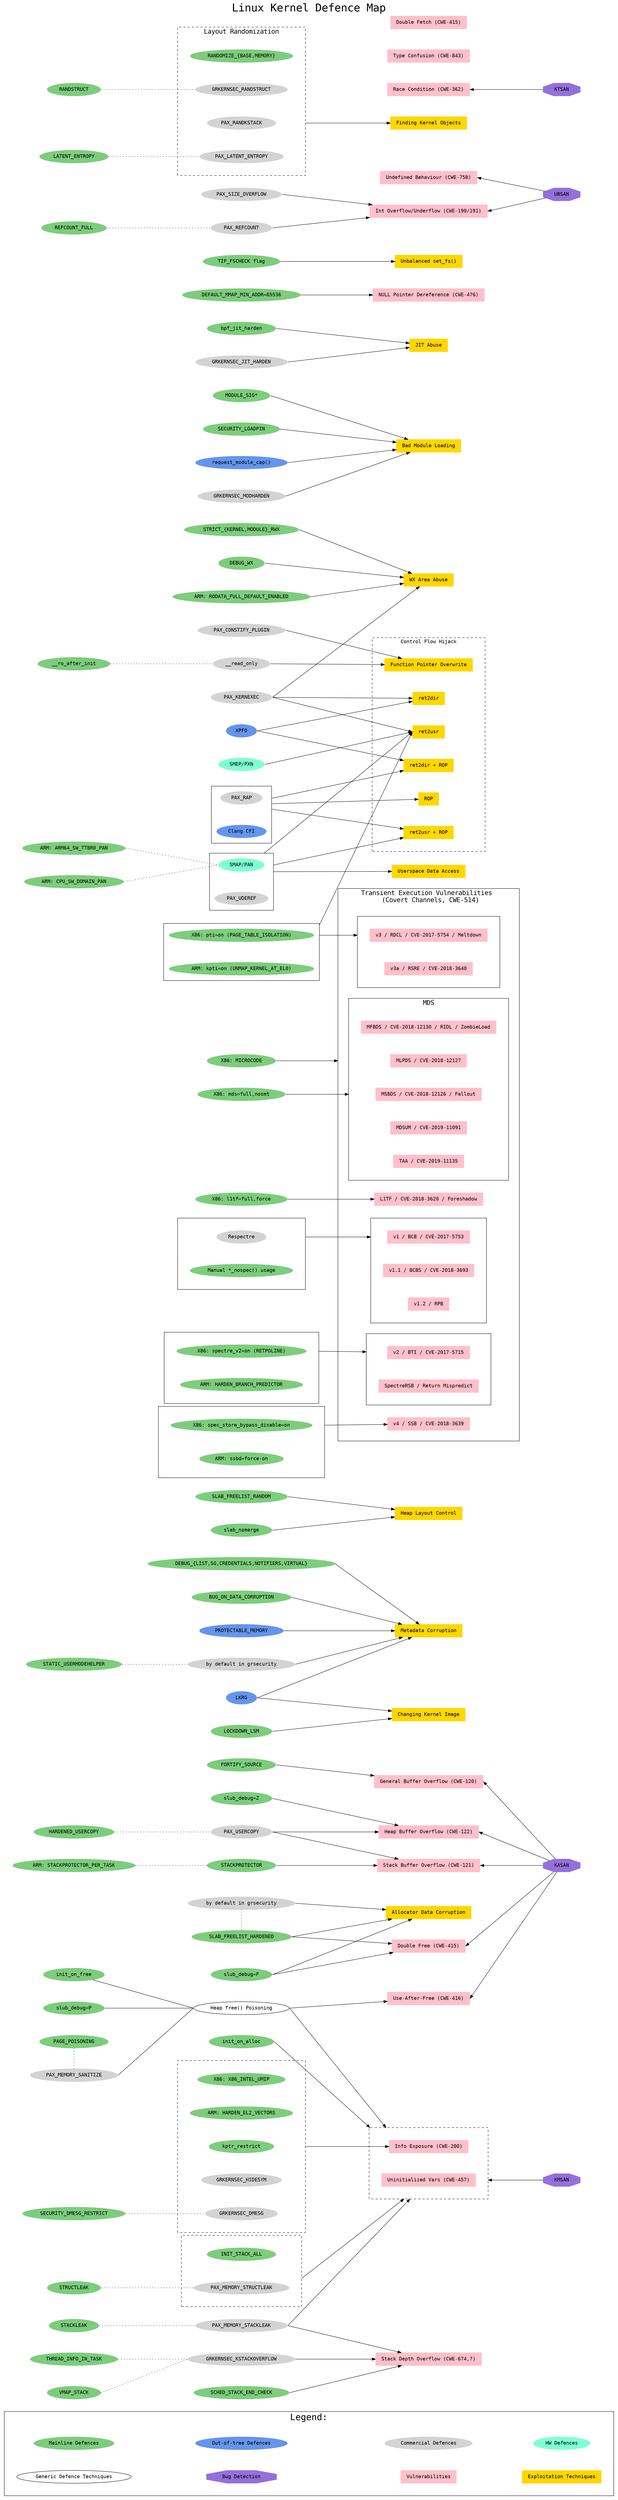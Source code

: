 //
// Linux Kernel Defence Map shows the relations between:
//  - vulnerability classes / exploitation techniques,
//  - kernel defences,
//  - bug detection means.
//
// Author: Alexander Popov <alex.popov@linux.com>
//
// License terms: GNU General Public License (GPL), version 3.0.
// For details see LICENSE file.
//
// N.B. The node connections don't mean "full mitigation". These connections
// represent some kind of relation. So ideally, this map should help to navigate
// in documentation and Linux kernel sources.
//
// It is written in DOT language.
// How to generate svg:
//    dot -Tsvg linux-kernel-defence-map.dot -o linux-kernel-defence-map.svg
//
// References:
//
//  - The State of Kernel Self Protection by Kees Cook
//     https://outflux.net/slides/2018/lca/kspp.pdf
//
//  - grsecurity features
//     https://grsecurity.net/features.php
//
//  - Linux kernel security documentation:
//     https://www.kernel.org/doc/html/latest/security/self-protection.html
//
//  - Linux kernel mitigation checklist by Shawn C
//     https://github.com/hardenedlinux/grsecurity-101-tutorials/blob/master/kernel_mitigation.md
//

digraph {
  labelloc=top;
  fontsize=30;
  fontname=monospace;
  label="Linux Kernel Defence Map";
  compound=true;
  nodesep=0.8;
  splines=line;

  rankdir=LR;
  node [style=filled, fontname=monospace, margin="0.22,0.055"];

  subgraph cluster_legend {
    fontsize=25;
    label="Legend:";
    margin=35;

    "Mainline Defences" [shape=oval, color=palegreen3];
    "Out-of-tree Defences" [shape=oval, color=cornflowerblue];
    "Commercial Defences" [shape=oval, color=lightgrey];
    "HW Defences" [shape=oval, color=aquamarine];
    "Generic Defence Techniques" [shape=oval, color=black, style=solid];
    "Bug Detection" [shape=octagon, color=mediumpurple];
    "Vulnerabilities" [shape=box, color=pink];
    "Exploitation Techniques" [shape=box, color=gold];
  }

  // For pretty legend layout:
  edge [arrowhead=none, style=invis];
  "Mainline Defences":e -> "Out-of-tree Defences";
  "Out-of-tree Defences":e -> "Commercial Defences";
  "Commercial Defences":e -> "HW Defences";
  "Generic Defence Techniques":e -> "Bug Detection";
  "Bug Detection":e -> "Vulnerabilities";
  "Vulnerabilities":e -> "Exploitation Techniques";


  // Defences
  {
    rank=same;

    // Generic Defence Techniques
    node [shape=oval, color=black, style=solid];
    "Heap free() Poisoning";

    // Mainline Defences
    node [shape=oval, color=palegreen3, style=filled];
    "STACKPROTECTOR";
    "FORTIFY_SOURCE";
    "DEBUG_{LIST,SG,CREDENTIALS,NOTIFIERS,VIRTUAL}";
    "SLAB_FREELIST_RANDOM";
    "STRICT_{KERNEL,MODULE}_RWX";
    "DEBUG_WX";
    "ARM: RODATA_FULL_DEFAULT_ENABLED";
    "BUG_ON_DATA_CORRUPTION";
    "MODULE_SIG*";
    "SECURITY_LOADPIN";
    "bpf_jit_harden";
    "DEFAULT_MMAP_MIN_ADDR=65536";
    "SCHED_STACK_END_CHECK";
    "TIF_FSCHECK flag";
    "slab_nomerge"; // similar to disabled SLAB_MERGE_DEFAULT
    "slub_debug=F"; // sanity checks
    "slub_debug=Z"; // red zoning
    "init_on_alloc";
    "LOCKDOWN_LSM";

    // Mainline Defences against Transient Execution Attacks
    "X86: MICROCODE";
    "X86: l1tf=full,force";
    "X86: mds=full,nosmt";

    // Out-of-tree Defences
    node [shape=oval, color=cornflowerblue];
    "XPFO";
    "PROTECTABLE_MEMORY";
    "request_module_cap()";
    "LKRG";

    // Commercial Defences
    node [shape=oval, color=lightgrey];
    "GRKERNSEC_KSTACKOVERFLOW";
    "PAX_REFCOUNT";
    "PAX_SIZE_OVERFLOW";
    "PAX_USERCOPY";
    "PAX_KERNEXEC";
    "PAX_CONSTIFY_PLUGIN";
    "GRKERNSEC_JIT_HARDEN";
    "PAX_MEMORY_STACKLEAK";
    "GRKERNSEC_MODHARDEN";
    "__read_only";
    grsecurity_hardened_usermodehelper [label="by default in grsecurity"];

    // HW Defences
    node [shape=oval, color=aquamarine];
    "SMEP/PXN";
  }

  subgraph cluster_pti {
    label="";
    rank=same;
    margin=15;
    node [shape=oval, color=palegreen3]; // Mainline Defences
    "X86: pti=on (PAGE_TABLE_ISOLATION)";
    "ARM: kpti=on (UNMAP_KERNEL_AT_EL0)";
  }

  subgraph cluster_smap_pan_uderef {
    label="";
    rank=same;
    margin=15;
    "SMAP/PAN" [shape=oval, color=aquamarine]; // HW Defence
    "PAX_UDEREF" [shape=oval, color=lightgrey]; // Commercial Defence
  }

  subgraph cluster_cfi {
    label="";
    rank=same;
    margin=15;
    "PAX_RAP" [shape=oval, color=lightgrey]; // Commercial Defence
    "Clang CFI" [shape=oval, color=cornflowerblue]; // Out-of-tree Defence
  }

  subgraph cluster_v1_mitigations {
    label="";
    rank=same;
    margin=35;
    "Respectre" [shape=oval, color=lightgrey]; // Commercial Defence
    "Manual *_nospec() usage" [shape=oval, color=palegreen3]; // Mainline Defence
  }

  subgraph cluster_v2_mitigations {
    label="";
    rank=same;
    margin=35;
    node [shape=oval, color=palegreen3]; // Mainline Defence
    "X86: spectre_v2=on (RETPOLINE)";
    "ARM: HARDEN_BRANCH_PREDICTOR";
  }

  subgraph cluster_ssb_mitigations {
    label="";
    rank=same;
    margin=35;
    node [shape=oval, color=palegreen3]; // Mainline Defence
    "X86: spec_store_bypass_disable=on";
    "ARM: ssbd=force-on";
  }

  subgraph cluster_layout_randomization {
    label="Layout Randomization";
    rank=same;
    fontsize=18;
    style="dashed";
    margin=35;
    "RANDOMIZE_{BASE,MEMORY}" [shape=oval, color=palegreen3]; // Mainline Defence
    "GRKERNSEC_RANDSTRUCT" [shape=oval, color=lightgrey]; // Commercial Defence
    "PAX_RANDKSTACK" [shape=oval, color=lightgrey]; // Commercial Defence
    "PAX_LATENT_ENTROPY" [shape=oval, color=lightgrey]; // Commercial Defence
  }

  subgraph cluster_info_exposure_mitigations {
    label="";
    rank=same;
    style="dashed";
    margin=35;
    "X86: X86_INTEL_UMIP" [shape=oval, color=palegreen3]; // Mainline Defence
    "ARM: HARDEN_EL2_VECTORS" [shape=oval, color=palegreen3]; // Mainline Defence
    "kptr_restrict" [shape=oval, color=palegreen3]; // Mainline Defence
    "GRKERNSEC_HIDESYM" [shape=oval, color=lightgrey]; // Commercial Defence
    "GRKERNSEC_DMESG" [shape=oval, color=lightgrey]; // Commercial Defence
  }

  subgraph cluster_freelist_hardening {
    label="";
    rank=same;
    style="invis";
    margin=35;
    "SLAB_FREELIST_HARDENED" [shape=oval, color=palegreen3]; // Mainline Defence
    grsecurity_hardened_freelist [label="by default in grsecurity", shape=oval, color=lightgrey]; // Commercial Defence
  }

  subgraph cluster_stack_init {
    label="";
    rank=same;
    style="dashed";
    margin=35;
    "INIT_STACK_ALL" [shape=oval, color=palegreen3]; // Mainline Defence
    "PAX_MEMORY_STRUCTLEAK" [shape=oval, color=lightgrey]; // Commercial Defence
  }

  // Defences: child nodes
  {
    rank=same;

    // Mainline Defences
    node [shape=oval, color=palegreen3];
    "REFCOUNT_FULL";
    "HARDENED_USERCOPY";
    "PAGE_POISONING";
    "VMAP_STACK";
    "THREAD_INFO_IN_TASK";
    "RANDSTRUCT";
    "STRUCTLEAK";
    "LATENT_ENTROPY";
    "__ro_after_init";
    "SECURITY_DMESG_RESTRICT";
    "ARM: CPU_SW_DOMAIN_PAN";
    "ARM: ARM64_SW_TTBR0_PAN";
    "STATIC_USERMODEHELPER";
    "slub_debug=P"; // object and padding poisoning
    "init_on_free";
    "STACKLEAK";
    "ARM: STACKPROTECTOR_PER_TASK";

    // Commercial Defences
    node [shape=oval, color=lightgrey];
    "PAX_MEMORY_SANITIZE";
  }

  // Defences relations
  edge [style=dotted, arrowhead=none, dir=none, headport=_, tailport=_];
  "REFCOUNT_FULL":e -> "PAX_REFCOUNT";
  "HARDENED_USERCOPY":e -> "PAX_USERCOPY";
  "PAGE_POISONING" -> "PAX_MEMORY_SANITIZE";
  "VMAP_STACK":e -> "GRKERNSEC_KSTACKOVERFLOW":w;
  "THREAD_INFO_IN_TASK":e -> "GRKERNSEC_KSTACKOVERFLOW":w;
  "RANDSTRUCT":e -> "GRKERNSEC_RANDSTRUCT";
  "STRUCTLEAK":e -> "PAX_MEMORY_STRUCTLEAK":w;
  "LATENT_ENTROPY":e -> "PAX_LATENT_ENTROPY";
  "__ro_after_init":e -> "__read_only";
  "SECURITY_DMESG_RESTRICT":e -> "GRKERNSEC_DMESG";
  "STACKLEAK":e -> "PAX_MEMORY_STACKLEAK";
  "ARM: CPU_SW_DOMAIN_PAN":e -> "SMAP/PAN":w;
  "ARM: ARM64_SW_TTBR0_PAN":e -> "SMAP/PAN":w;
  "STATIC_USERMODEHELPER":e -> grsecurity_hardened_usermodehelper;
  "SLAB_FREELIST_HARDENED" -> grsecurity_hardened_freelist [constraint=false];
  "PAX_MEMORY_SANITIZE":e -> "Heap free() Poisoning":w [style=filled];
  "slub_debug=P":e -> "Heap free() Poisoning":w [style=filled];
  "init_on_free" -> "Heap free() Poisoning":w [style=filled];
  "ARM: STACKPROTECTOR_PER_TASK":e -> "STACKPROTECTOR";


  // Vulnerabilities and Exploitation Techniques
  {
    rank=same;

    // Vulnerabilities
    node [shape=box, color=pink];
    "Stack Depth Overflow (CWE-674,?)" [URL="https://cwe.mitre.org/data/definitions/674.html"];
    "General Buffer Overflow (CWE-120)" [URL="https://cwe.mitre.org/data/definitions/120.html"];
    "Stack Buffer Overflow (CWE-121)" [URL="https://cwe.mitre.org/data/definitions/121.html"];
    "Heap Buffer Overflow (CWE-122)" [URL="https://cwe.mitre.org/data/definitions/122.html"];
    "Int Overflow/Underflow (CWE-190/191)" [URL="https://cwe.mitre.org/data/definitions/190.html"];
    "Use-After-Free (CWE-416)" [URL="https://cwe.mitre.org/data/definitions/416.html"];
    "Double Free (CWE-415)" [URL="https://cwe.mitre.org/data/definitions/415.html"];
    "NULL Pointer Dereference (CWE-476)" [URL="https://cwe.mitre.org/data/definitions/476.html"];
    "Race Condition (CWE-362)" [URL="https://cwe.mitre.org/data/definitions/362.html"];
    "Undefined Behaviour (CWE-758)" [URL="https://cwe.mitre.org/data/definitions/758.html"];
    "Type Confusion (CWE-843)" [URL="https://cwe.mitre.org/data/definitions/843.html"];
    "Double Fetch (CWE-415)" [URL="https://cwe.mitre.org/data/definitions/415.html"];

    // Exploitation Techniques
    node [shape=box, color=gold];
    "Metadata Corruption";
    "Allocator Data Corruption";
    "Heap Layout Control";
    "Userspace Data Access";
    "Finding Kernel Objects";
    "JIT Abuse";
    "WX Area Abuse";
    "Changing Kernel Image";
    "Bad Module Loading";
    "Unbalanced set_fs()";
  }

  subgraph cluster_control_flow_hijack {
    label="Control Flow Hijack";
    fontsize=14;
    rank=same;
    style="dashed";
    margin=35;
    node [shape=box, color=gold]; // Exploitation Techniques
    "ROP";
    "ret2usr + ROP";
    "ret2dir + ROP";
    "ret2usr";
    "ret2dir";
    "Function Pointer Overwrite";
  }

  subgraph cluster_info_exposures {
    label="";
    rank=same;
    style="dashed";
    margin=35;
    node [shape=box, color=pink]; // Vulnerabilities
    "Info Exposure (CWE-200)" [URL="https://cwe.mitre.org/data/definitions/200.html"];
    "Uninitialized Vars (CWE-457)" [URL="https://cwe.mitre.org/data/definitions/457.html"];
  }

  subgraph cluster_transient_execution_vulnerabilities {
    label="Transient Execution Vulnerabilities \n (Covert Channels, CWE-514)";
    URL="https://cwe.mitre.org/data/definitions/514.html";
    rank=same;
    fontsize=18;
    margin=30;
    node [shape=box, color=pink];

    subgraph cluster_v1 {
      label="";
      margin=35;
      "v1 / BCB / CVE-2017-5753";
      "v1.1 / BCBS / CVE-2018-3693";
      "v1.2 / RPB";
    }
    subgraph cluster_v2 {
      label="";
      margin=35;
      "v2 / BTI / CVE-2017-5715";
      "SpectreRSB / Return Mispredict";
    }
    subgraph cluster_v3 {
      label="";
      margin=35;
      "v3 / RDCL / CVE-2017-5754 / Meltdown";
      "v3a / RSRE / CVE-2018-3640";
    }
    "v4 / SSB / CVE-2018-3639";
    "L1TF / CVE-2018-3620 / Foreshadow";
    subgraph cluster_mds {
      label="MDS";
      margin=35;
      "MFBDS / CVE-2018-12130 / RIDL / ZombieLoad";
      "MSBDS / CVE-2018-12126 / Fallout";
      "MLPDS / CVE-2018-12127";
      "MDSUM / CVE-2019-11091";
      "TAA / CVE-2019-11135";
    }

  }


  // Bug Detection Means
  {
    rank=same;
    node [shape=octagon, color=mediumpurple];
    "KASAN";
    "UBSAN";
    "KMSAN";
    "KTSAN";
  }

  // Relations: Bug Detection Means vs Vulnerabilities
  edge [style=solid, arrowhead=normal, dir=back, headport=_, tailport=_];
  "General Buffer Overflow (CWE-120)":e -> "KASAN";
  "Stack Buffer Overflow (CWE-121)":e -> "KASAN";
  "Heap Buffer Overflow (CWE-122)":e -> "KASAN";
  "Use-After-Free (CWE-416)":e -> "KASAN";
  "Double Free (CWE-415)":e -> "KASAN";
  "Undefined Behaviour (CWE-758)":e -> "UBSAN";
  "Int Overflow/Underflow (CWE-190/191)":e -> "UBSAN";
  "Uninitialized Vars (CWE-457)":e -> "KMSAN" [ltail=cluster_info_exposures];
  "Race Condition (CWE-362)":e -> "KTSAN";


  // Relations: Defences vs Vulnerabilities and Exploitation Techniques
  edge [style=solid, arrowhead=normal, dir=forward, headport=_, tailport=_];
  "GRKERNSEC_KSTACKOVERFLOW":e -> "Stack Depth Overflow (CWE-674,?)";
  "PAX_MEMORY_STACKLEAK":e -> "Stack Depth Overflow (CWE-674,?)";
  "SCHED_STACK_END_CHECK":e -> "Stack Depth Overflow (CWE-674,?)";

  "FORTIFY_SOURCE":e -> "General Buffer Overflow (CWE-120)";

  "PAX_USERCOPY":e -> "Stack Buffer Overflow (CWE-121)";
  "STACKPROTECTOR":e -> "Stack Buffer Overflow (CWE-121)";

  "PAX_USERCOPY":e -> "Heap Buffer Overflow (CWE-122)";
  "slub_debug=Z":e -> "Heap Buffer Overflow (CWE-122)";

  "PAX_REFCOUNT":e -> "Int Overflow/Underflow (CWE-190/191)";
  "PAX_SIZE_OVERFLOW":e -> "Int Overflow/Underflow (CWE-190/191)";

  "PAX_MEMORY_STACKLEAK":e -> "Uninitialized Vars (CWE-457)" [lhead=cluster_info_exposures];
  "PAX_MEMORY_STRUCTLEAK":e -> "Uninitialized Vars (CWE-457)" [ltail=cluster_stack_init, lhead=cluster_info_exposures];
  "Heap free() Poisoning":e -> "Uninitialized Vars (CWE-457)" [lhead=cluster_info_exposures];
  "init_on_alloc":e -> "Uninitialized Vars (CWE-457)" [lhead=cluster_info_exposures];

  "Heap free() Poisoning":e -> "Use-After-Free (CWE-416)";

  "slub_debug=F":e -> "Double Free (CWE-415)";
  "SLAB_FREELIST_HARDENED":e -> "Double Free (CWE-415)";

  "DEFAULT_MMAP_MIN_ADDR=65536":e -> "NULL Pointer Dereference (CWE-476)";

  "kptr_restrict":e -> "Info Exposure (CWE-200)" [ltail=cluster_info_exposure_mitigations];

  "DEBUG_{LIST,SG,CREDENTIALS,NOTIFIERS,VIRTUAL}":e -> "Metadata Corruption";
  "BUG_ON_DATA_CORRUPTION":e -> "Metadata Corruption";
  "PROTECTABLE_MEMORY":e -> "Metadata Corruption";
  grsecurity_hardened_usermodehelper:e -> "Metadata Corruption";
  "LKRG":e -> "Metadata Corruption";

  "slub_debug=F":e -> "Allocator Data Corruption";
  grsecurity_hardened_freelist:e -> "Allocator Data Corruption";
  "SLAB_FREELIST_HARDENED":e -> "Allocator Data Corruption";

  "PAX_CONSTIFY_PLUGIN":e -> "Function Pointer Overwrite";
  "__read_only":e -> "Function Pointer Overwrite";

  "SLAB_FREELIST_RANDOM":e -> "Heap Layout Control";
  "slab_nomerge":e -> "Heap Layout Control";

  "PAX_RAP":s -> "ROP" [ltail=cluster_cfi];

  "PAX_KERNEXEC":e -> "ret2usr":w;
  "X86: pti=on (PAGE_TABLE_ISOLATION)":e -> "ret2usr":w [ltail=cluster_pti, constraint=false];
  "SMEP/PXN":e -> "ret2usr":w;
  "SMAP/PAN":s -> "ret2usr":w [ltail=cluster_smap_pan_uderef];

  "SMAP/PAN":s -> "Userspace Data Access" [ltail=cluster_smap_pan_uderef];

  "SMAP/PAN":s -> "ret2usr + ROP" [ltail=cluster_smap_pan_uderef];
  "PAX_RAP":s -> "ret2usr + ROP" [ltail=cluster_cfi];

  "PAX_KERNEXEC":e -> "ret2dir";
  "XPFO":e -> "ret2dir";

  "XPFO":e -> "ret2dir + ROP";
  "PAX_RAP":s -> "ret2dir + ROP" [ltail=cluster_cfi];

  "PAX_RANDKSTACK":e -> "Finding Kernel Objects" [ltail=cluster_layout_randomization];

  "GRKERNSEC_JIT_HARDEN":e -> "JIT Abuse";
  "bpf_jit_harden":e -> "JIT Abuse";

  "PAX_KERNEXEC":e -> "WX Area Abuse";
  "STRICT_{KERNEL,MODULE}_RWX":e -> "WX Area Abuse";
  "DEBUG_WX":e -> "WX Area Abuse";
  "ARM: RODATA_FULL_DEFAULT_ENABLED":e -> "WX Area Abuse";

  "LOCKDOWN_LSM":e -> "Changing Kernel Image";
  "LKRG":e -> "Changing Kernel Image";

  "GRKERNSEC_MODHARDEN":e -> "Bad Module Loading";
  "MODULE_SIG*":e -> "Bad Module Loading";
  "SECURITY_LOADPIN":e -> "Bad Module Loading";
  "request_module_cap()":e -> "Bad Module Loading";

  "TIF_FSCHECK flag":e -> "Unbalanced set_fs()";

  "X86: MICROCODE":e -> "MLPDS / CVE-2018-12127" [lhead=cluster_transient_execution_vulnerabilities]
  "Respectre":e -> "v1 / BCB / CVE-2017-5753" [ltail=cluster_v1_mitigations, lhead=cluster_v1];
  "X86: spectre_v2=on (RETPOLINE)":e -> "v2 / BTI / CVE-2017-5715" [ltail=cluster_v2_mitigations, lhead=cluster_v2];
  "X86: pti=on (PAGE_TABLE_ISOLATION)":e -> "v3 / RDCL / CVE-2017-5754 / Meltdown" [ltail=cluster_pti, lhead=cluster_v3];
  "X86: spec_store_bypass_disable=on":e -> "v4 / SSB / CVE-2018-3639" [ltail=cluster_ssb_mitigations];
  "X86: l1tf=full,force":e -> "L1TF / CVE-2018-3620 / Foreshadow";
  "X86: mds=full,nosmt":e -> "MSBDS / CVE-2018-12126 / Fallout" [lhead=cluster_mds];
}
